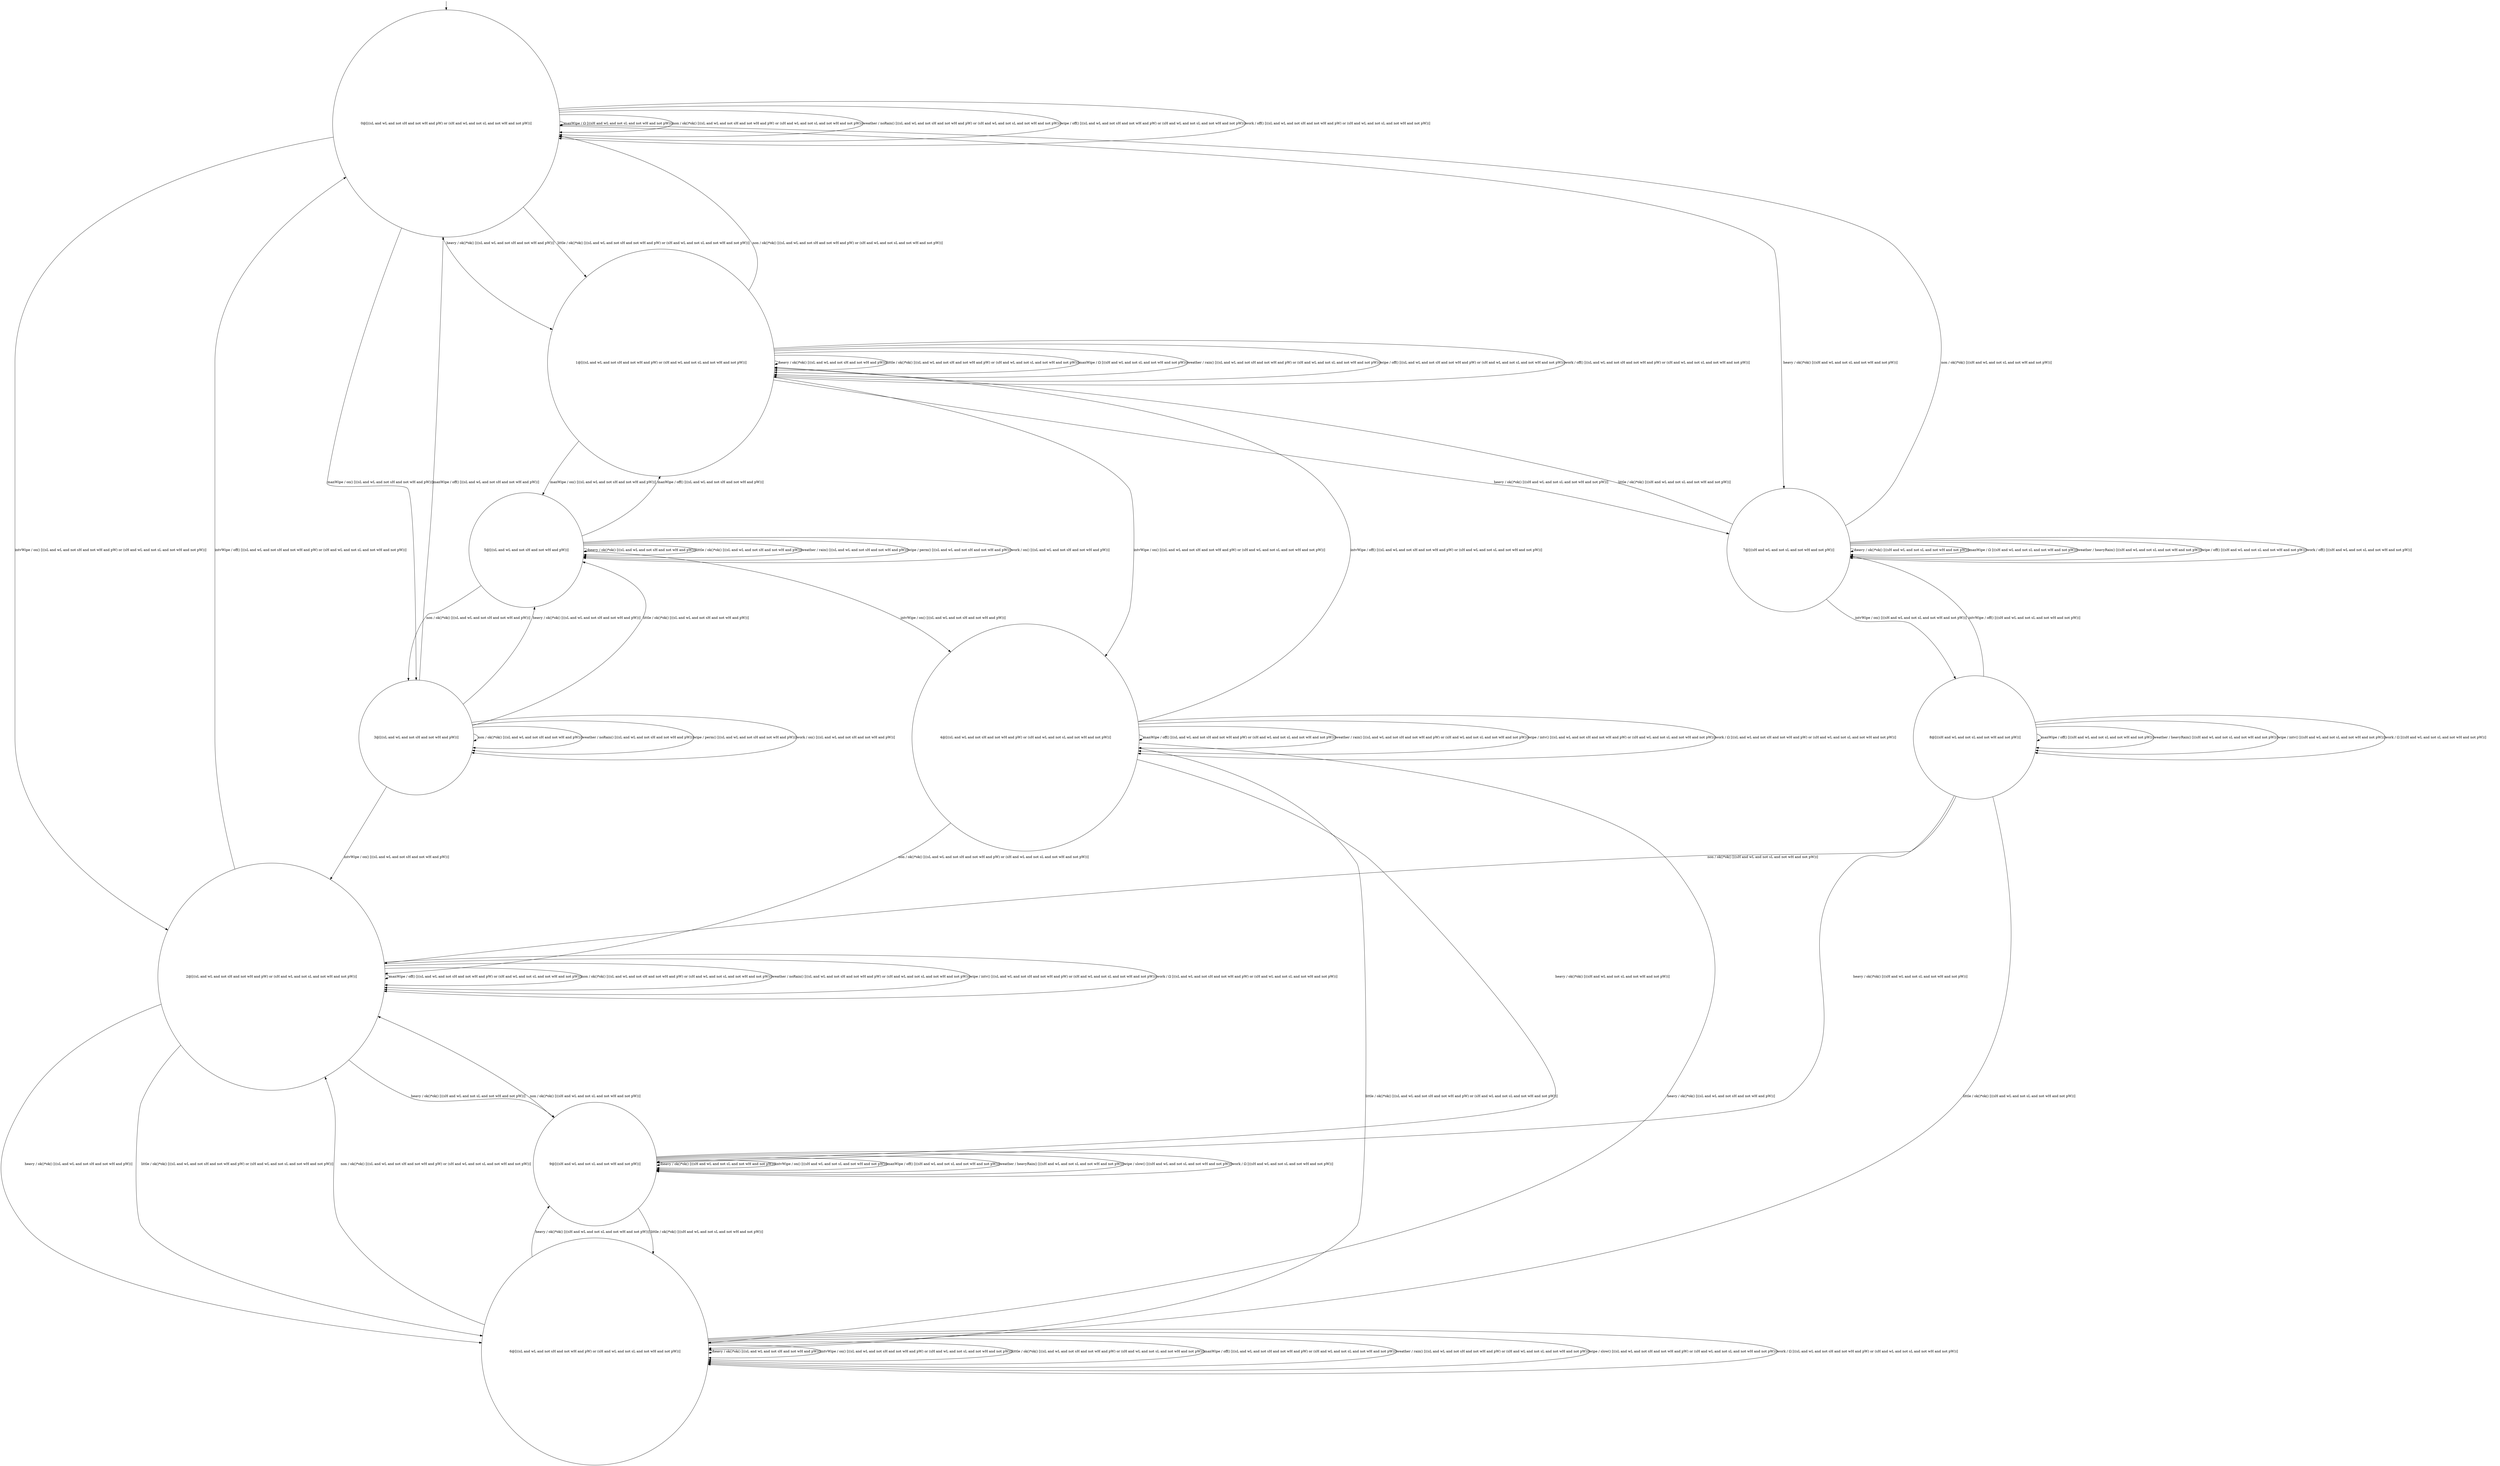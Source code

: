 digraph g {
	edge [lblstyle="above, sloped"];
	s0 [shape="circle" label="0@[((sL and wL and not sH and not wH and pW) or (sH and wL and not sL and not wH and not pW))]"];
	s1 [shape="circle" label="1@[((sL and wL and not sH and not wH and pW) or (sH and wL and not sL and not wH and not pW))]"];
	s2 [shape="circle" label="2@[((sL and wL and not sH and not wH and pW) or (sH and wL and not sL and not wH and not pW))]"];
	s3 [shape="circle" label="3@[((sL and wL and not sH and not wH and pW))]"];
	s4 [shape="circle" label="4@[((sL and wL and not sH and not wH and pW) or (sH and wL and not sL and not wH and not pW))]"];
	s5 [shape="circle" label="5@[((sL and wL and not sH and not wH and pW))]"];
	s6 [shape="circle" label="6@[((sL and wL and not sH and not wH and pW) or (sH and wL and not sL and not wH and not pW))]"];
	s7 [shape="circle" label="7@[((sH and wL and not sL and not wH and not pW))]"];
	s8 [shape="circle" label="8@[((sH and wL and not sL and not wH and not pW))]"];
	s9 [shape="circle" label="9@[((sH and wL and not sL and not wH and not pW))]"];
	s0 -> s1 [label="heavy / ok()*ok() [((sL and wL and not sH and not wH and pW))]"];
	s0 -> s7 [label="heavy / ok()*ok() [((sH and wL and not sL and not wH and not pW))]"];
	s0 -> s2 [label="intvWipe / on() [((sL and wL and not sH and not wH and pW) or (sH and wL and not sL and not wH and not pW))]"];
	s0 -> s1 [label="little / ok()*ok() [((sL and wL and not sH and not wH and pW) or (sH and wL and not sL and not wH and not pW))]"];
	s0 -> s0 [label="manWipe / Ω [((sH and wL and not sL and not wH and not pW))]"];
	s0 -> s3 [label="manWipe / on() [((sL and wL and not sH and not wH and pW))]"];
	s0 -> s0 [label="non / ok()*ok() [((sL and wL and not sH and not wH and pW) or (sH and wL and not sL and not wH and not pW))]"];
	s0 -> s0 [label="weather / noRain() [((sL and wL and not sH and not wH and pW) or (sH and wL and not sL and not wH and not pW))]"];
	s0 -> s0 [label="wipe / off() [((sL and wL and not sH and not wH and pW) or (sH and wL and not sL and not wH and not pW))]"];
	s0 -> s0 [label="work / off() [((sL and wL and not sH and not wH and pW) or (sH and wL and not sL and not wH and not pW))]"];
	s1 -> s7 [label="heavy / ok()*ok() [((sH and wL and not sL and not wH and not pW))]"];
	s1 -> s1 [label="heavy / ok()*ok() [((sL and wL and not sH and not wH and pW))]"];
	s1 -> s4 [label="intvWipe / on() [((sL and wL and not sH and not wH and pW) or (sH and wL and not sL and not wH and not pW))]"];
	s1 -> s1 [label="little / ok()*ok() [((sL and wL and not sH and not wH and pW) or (sH and wL and not sL and not wH and not pW))]"];
	s1 -> s5 [label="manWipe / on() [((sL and wL and not sH and not wH and pW))]"];
	s1 -> s1 [label="manWipe / Ω [((sH and wL and not sL and not wH and not pW))]"];
	s1 -> s0 [label="non / ok()*ok() [((sL and wL and not sH and not wH and pW) or (sH and wL and not sL and not wH and not pW))]"];
	s1 -> s1 [label="weather / rain() [((sL and wL and not sH and not wH and pW) or (sH and wL and not sL and not wH and not pW))]"];
	s1 -> s1 [label="wipe / off() [((sL and wL and not sH and not wH and pW) or (sH and wL and not sL and not wH and not pW))]"];
	s1 -> s1 [label="work / off() [((sL and wL and not sH and not wH and pW) or (sH and wL and not sL and not wH and not pW))]"];
	s2 -> s6 [label="heavy / ok()*ok() [((sL and wL and not sH and not wH and pW))]"];
	s2 -> s9 [label="heavy / ok()*ok() [((sH and wL and not sL and not wH and not pW))]"];
	s2 -> s0 [label="intvWipe / off() [((sL and wL and not sH and not wH and pW) or (sH and wL and not sL and not wH and not pW))]"];
	s2 -> s6 [label="little / ok()*ok() [((sL and wL and not sH and not wH and pW) or (sH and wL and not sL and not wH and not pW))]"];
	s2 -> s2 [label="manWipe / off() [((sL and wL and not sH and not wH and pW) or (sH and wL and not sL and not wH and not pW))]"];
	s2 -> s2 [label="non / ok()*ok() [((sL and wL and not sH and not wH and pW) or (sH and wL and not sL and not wH and not pW))]"];
	s2 -> s2 [label="weather / noRain() [((sL and wL and not sH and not wH and pW) or (sH and wL and not sL and not wH and not pW))]"];
	s2 -> s2 [label="wipe / intv() [((sL and wL and not sH and not wH and pW) or (sH and wL and not sL and not wH and not pW))]"];
	s2 -> s2 [label="work / Ω [((sL and wL and not sH and not wH and pW) or (sH and wL and not sL and not wH and not pW))]"];
	s3 -> s5 [label="heavy / ok()*ok() [((sL and wL and not sH and not wH and pW))]"];
	s3 -> s2 [label="intvWipe / on() [((sL and wL and not sH and not wH and pW))]"];
	s3 -> s5 [label="little / ok()*ok() [((sL and wL and not sH and not wH and pW))]"];
	s3 -> s0 [label="manWipe / off() [((sL and wL and not sH and not wH and pW))]"];
	s3 -> s3 [label="non / ok()*ok() [((sL and wL and not sH and not wH and pW))]"];
	s3 -> s3 [label="weather / noRain() [((sL and wL and not sH and not wH and pW))]"];
	s3 -> s3 [label="wipe / perm() [((sL and wL and not sH and not wH and pW))]"];
	s3 -> s3 [label="work / on() [((sL and wL and not sH and not wH and pW))]"];
	s4 -> s9 [label="heavy / ok()*ok() [((sH and wL and not sL and not wH and not pW))]"];
	s4 -> s6 [label="heavy / ok()*ok() [((sL and wL and not sH and not wH and pW))]"];
	s4 -> s1 [label="intvWipe / off() [((sL and wL and not sH and not wH and pW) or (sH and wL and not sL and not wH and not pW))]"];
	s4 -> s6 [label="little / ok()*ok() [((sL and wL and not sH and not wH and pW) or (sH and wL and not sL and not wH and not pW))]"];
	s4 -> s4 [label="manWipe / off() [((sL and wL and not sH and not wH and pW) or (sH and wL and not sL and not wH and not pW))]"];
	s4 -> s2 [label="non / ok()*ok() [((sL and wL and not sH and not wH and pW) or (sH and wL and not sL and not wH and not pW))]"];
	s4 -> s4 [label="weather / rain() [((sL and wL and not sH and not wH and pW) or (sH and wL and not sL and not wH and not pW))]"];
	s4 -> s4 [label="wipe / intv() [((sL and wL and not sH and not wH and pW) or (sH and wL and not sL and not wH and not pW))]"];
	s4 -> s4 [label="work / Ω [((sL and wL and not sH and not wH and pW) or (sH and wL and not sL and not wH and not pW))]"];
	s5 -> s5 [label="heavy / ok()*ok() [((sL and wL and not sH and not wH and pW))]"];
	s5 -> s4 [label="intvWipe / on() [((sL and wL and not sH and not wH and pW))]"];
	s5 -> s5 [label="little / ok()*ok() [((sL and wL and not sH and not wH and pW))]"];
	s5 -> s1 [label="manWipe / off() [((sL and wL and not sH and not wH and pW))]"];
	s5 -> s3 [label="non / ok()*ok() [((sL and wL and not sH and not wH and pW))]"];
	s5 -> s5 [label="weather / rain() [((sL and wL and not sH and not wH and pW))]"];
	s5 -> s5 [label="wipe / perm() [((sL and wL and not sH and not wH and pW))]"];
	s5 -> s5 [label="work / on() [((sL and wL and not sH and not wH and pW))]"];
	s6 -> s6 [label="heavy / ok()*ok() [((sL and wL and not sH and not wH and pW))]"];
	s6 -> s9 [label="heavy / ok()*ok() [((sH and wL and not sL and not wH and not pW))]"];
	s6 -> s6 [label="intvWipe / on() [((sL and wL and not sH and not wH and pW) or (sH and wL and not sL and not wH and not pW))]"];
	s6 -> s6 [label="little / ok()*ok() [((sL and wL and not sH and not wH and pW) or (sH and wL and not sL and not wH and not pW))]"];
	s6 -> s6 [label="manWipe / off() [((sL and wL and not sH and not wH and pW) or (sH and wL and not sL and not wH and not pW))]"];
	s6 -> s2 [label="non / ok()*ok() [((sL and wL and not sH and not wH and pW) or (sH and wL and not sL and not wH and not pW))]"];
	s6 -> s6 [label="weather / rain() [((sL and wL and not sH and not wH and pW) or (sH and wL and not sL and not wH and not pW))]"];
	s6 -> s6 [label="wipe / slow() [((sL and wL and not sH and not wH and pW) or (sH and wL and not sL and not wH and not pW))]"];
	s6 -> s6 [label="work / Ω [((sL and wL and not sH and not wH and pW) or (sH and wL and not sL and not wH and not pW))]"];
	s7 -> s7 [label="heavy / ok()*ok() [((sH and wL and not sL and not wH and not pW))]"];
	s7 -> s8 [label="intvWipe / on() [((sH and wL and not sL and not wH and not pW))]"];
	s7 -> s1 [label="little / ok()*ok() [((sH and wL and not sL and not wH and not pW))]"];
	s7 -> s7 [label="manWipe / Ω [((sH and wL and not sL and not wH and not pW))]"];
	s7 -> s0 [label="non / ok()*ok() [((sH and wL and not sL and not wH and not pW))]"];
	s7 -> s7 [label="weather / heavyRain() [((sH and wL and not sL and not wH and not pW))]"];
	s7 -> s7 [label="wipe / off() [((sH and wL and not sL and not wH and not pW))]"];
	s7 -> s7 [label="work / off() [((sH and wL and not sL and not wH and not pW))]"];
	s8 -> s9 [label="heavy / ok()*ok() [((sH and wL and not sL and not wH and not pW))]"];
	s8 -> s7 [label="intvWipe / off() [((sH and wL and not sL and not wH and not pW))]"];
	s8 -> s6 [label="little / ok()*ok() [((sH and wL and not sL and not wH and not pW))]"];
	s8 -> s8 [label="manWipe / off() [((sH and wL and not sL and not wH and not pW))]"];
	s8 -> s2 [label="non / ok()*ok() [((sH and wL and not sL and not wH and not pW))]"];
	s8 -> s8 [label="weather / heavyRain() [((sH and wL and not sL and not wH and not pW))]"];
	s8 -> s8 [label="wipe / intv() [((sH and wL and not sL and not wH and not pW))]"];
	s8 -> s8 [label="work / Ω [((sH and wL and not sL and not wH and not pW))]"];
	s9 -> s9 [label="heavy / ok()*ok() [((sH and wL and not sL and not wH and not pW))]"];
	s9 -> s9 [label="intvWipe / on() [((sH and wL and not sL and not wH and not pW))]"];
	s9 -> s6 [label="little / ok()*ok() [((sH and wL and not sL and not wH and not pW))]"];
	s9 -> s9 [label="manWipe / off() [((sH and wL and not sL and not wH and not pW))]"];
	s9 -> s2 [label="non / ok()*ok() [((sH and wL and not sL and not wH and not pW))]"];
	s9 -> s9 [label="weather / heavyRain() [((sH and wL and not sL and not wH and not pW))]"];
	s9 -> s9 [label="wipe / slow() [((sH and wL and not sL and not wH and not pW))]"];
	s9 -> s9 [label="work / Ω [((sH and wL and not sL and not wH and not pW))]"];
	__start0 [label="" shape="none" width="0" height="0"];
	__start0 -> s0;
}